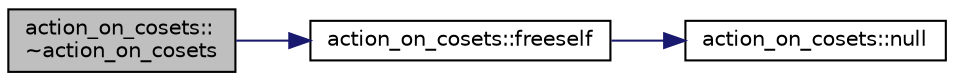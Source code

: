 digraph "action_on_cosets::~action_on_cosets"
{
  edge [fontname="Helvetica",fontsize="10",labelfontname="Helvetica",labelfontsize="10"];
  node [fontname="Helvetica",fontsize="10",shape=record];
  rankdir="LR";
  Node3 [label="action_on_cosets::\l~action_on_cosets",height=0.2,width=0.4,color="black", fillcolor="grey75", style="filled", fontcolor="black"];
  Node3 -> Node4 [color="midnightblue",fontsize="10",style="solid",fontname="Helvetica"];
  Node4 [label="action_on_cosets::freeself",height=0.2,width=0.4,color="black", fillcolor="white", style="filled",URL="$d3/d72/classaction__on__cosets.html#a6a02c260572535d8e49d4fafedcae303"];
  Node4 -> Node5 [color="midnightblue",fontsize="10",style="solid",fontname="Helvetica"];
  Node5 [label="action_on_cosets::null",height=0.2,width=0.4,color="black", fillcolor="white", style="filled",URL="$d3/d72/classaction__on__cosets.html#a8c475128972507cfccef674332ee9942"];
}
